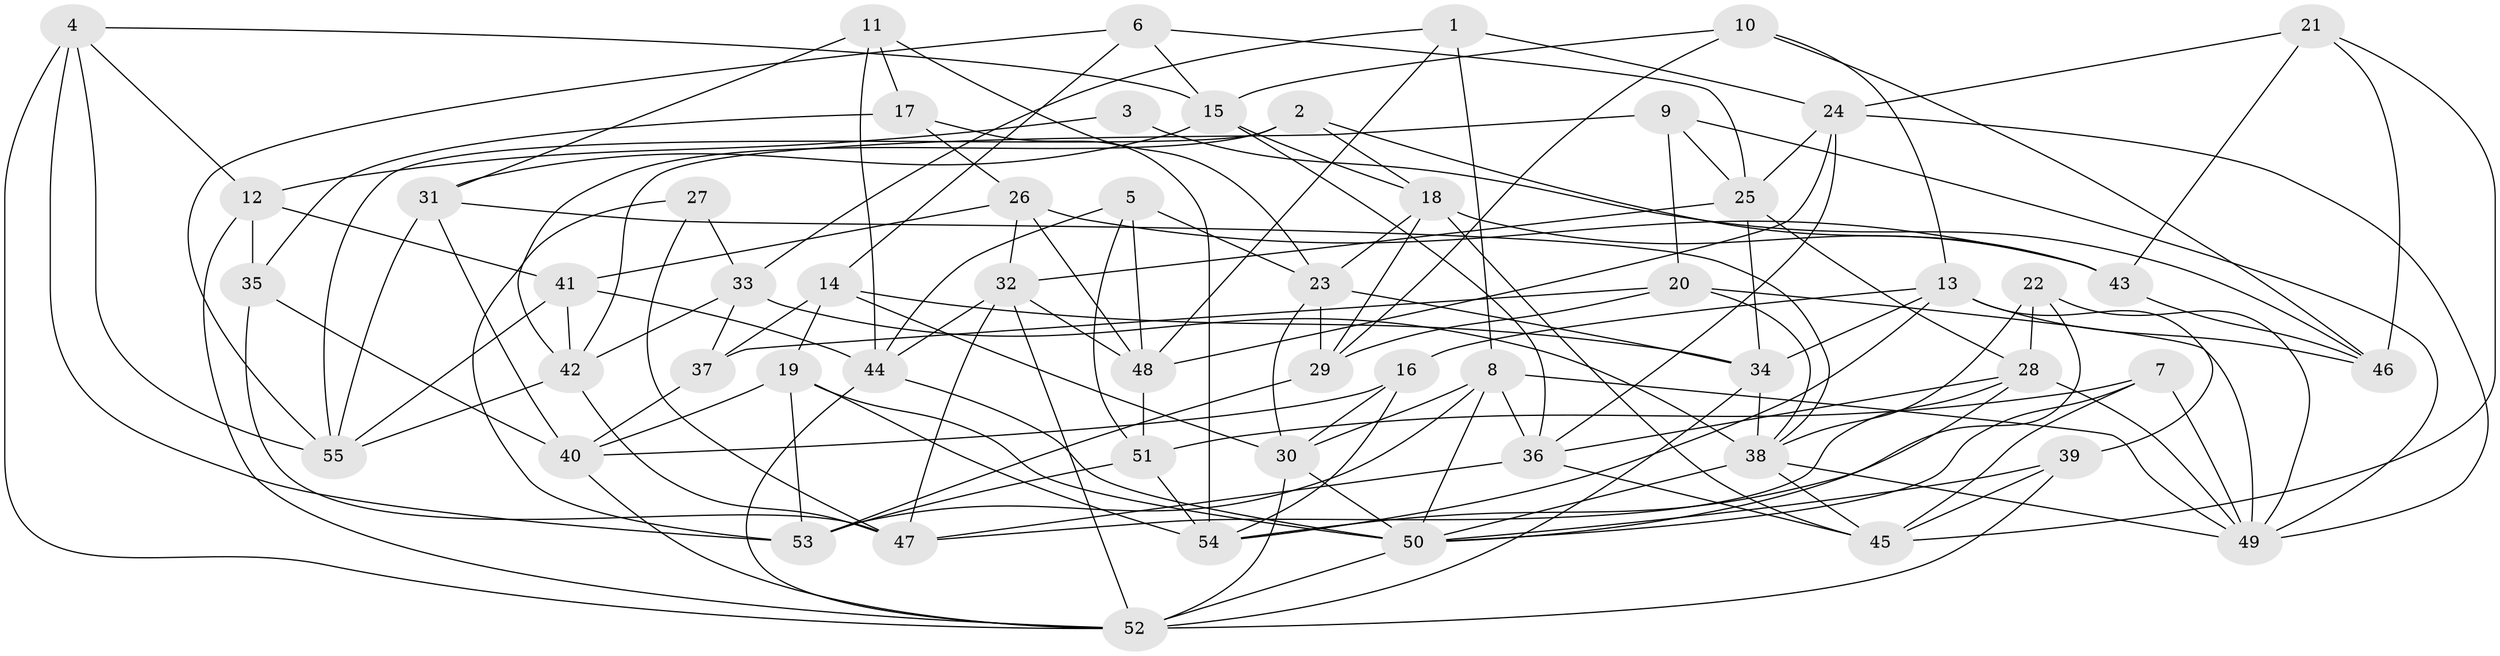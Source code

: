 // original degree distribution, {4: 1.0}
// Generated by graph-tools (version 1.1) at 2025/02/03/09/25 03:02:53]
// undirected, 55 vertices, 145 edges
graph export_dot {
graph [start="1"]
  node [color=gray90,style=filled];
  1;
  2;
  3;
  4;
  5;
  6;
  7;
  8;
  9;
  10;
  11;
  12;
  13;
  14;
  15;
  16;
  17;
  18;
  19;
  20;
  21;
  22;
  23;
  24;
  25;
  26;
  27;
  28;
  29;
  30;
  31;
  32;
  33;
  34;
  35;
  36;
  37;
  38;
  39;
  40;
  41;
  42;
  43;
  44;
  45;
  46;
  47;
  48;
  49;
  50;
  51;
  52;
  53;
  54;
  55;
  1 -- 8 [weight=1.0];
  1 -- 24 [weight=1.0];
  1 -- 33 [weight=1.0];
  1 -- 48 [weight=1.0];
  2 -- 18 [weight=1.0];
  2 -- 42 [weight=1.0];
  2 -- 43 [weight=1.0];
  2 -- 55 [weight=1.0];
  3 -- 12 [weight=2.0];
  3 -- 46 [weight=2.0];
  4 -- 12 [weight=1.0];
  4 -- 15 [weight=1.0];
  4 -- 52 [weight=1.0];
  4 -- 53 [weight=2.0];
  4 -- 55 [weight=1.0];
  5 -- 23 [weight=1.0];
  5 -- 44 [weight=1.0];
  5 -- 48 [weight=1.0];
  5 -- 51 [weight=1.0];
  6 -- 14 [weight=1.0];
  6 -- 15 [weight=1.0];
  6 -- 25 [weight=1.0];
  6 -- 55 [weight=1.0];
  7 -- 45 [weight=1.0];
  7 -- 49 [weight=1.0];
  7 -- 50 [weight=1.0];
  7 -- 51 [weight=1.0];
  8 -- 30 [weight=1.0];
  8 -- 36 [weight=1.0];
  8 -- 49 [weight=1.0];
  8 -- 50 [weight=1.0];
  8 -- 53 [weight=1.0];
  9 -- 20 [weight=1.0];
  9 -- 25 [weight=1.0];
  9 -- 42 [weight=1.0];
  9 -- 49 [weight=1.0];
  10 -- 13 [weight=1.0];
  10 -- 15 [weight=1.0];
  10 -- 29 [weight=1.0];
  10 -- 46 [weight=1.0];
  11 -- 17 [weight=2.0];
  11 -- 23 [weight=1.0];
  11 -- 31 [weight=2.0];
  11 -- 44 [weight=1.0];
  12 -- 35 [weight=1.0];
  12 -- 41 [weight=1.0];
  12 -- 52 [weight=1.0];
  13 -- 16 [weight=1.0];
  13 -- 34 [weight=1.0];
  13 -- 39 [weight=1.0];
  13 -- 46 [weight=1.0];
  13 -- 54 [weight=1.0];
  14 -- 19 [weight=2.0];
  14 -- 30 [weight=1.0];
  14 -- 34 [weight=1.0];
  14 -- 37 [weight=1.0];
  15 -- 18 [weight=1.0];
  15 -- 31 [weight=1.0];
  15 -- 36 [weight=1.0];
  16 -- 30 [weight=1.0];
  16 -- 40 [weight=1.0];
  16 -- 54 [weight=1.0];
  17 -- 26 [weight=1.0];
  17 -- 35 [weight=1.0];
  17 -- 54 [weight=2.0];
  18 -- 23 [weight=1.0];
  18 -- 29 [weight=1.0];
  18 -- 43 [weight=1.0];
  18 -- 45 [weight=1.0];
  19 -- 40 [weight=1.0];
  19 -- 50 [weight=1.0];
  19 -- 53 [weight=1.0];
  19 -- 54 [weight=1.0];
  20 -- 29 [weight=2.0];
  20 -- 37 [weight=1.0];
  20 -- 38 [weight=1.0];
  20 -- 49 [weight=1.0];
  21 -- 24 [weight=1.0];
  21 -- 43 [weight=1.0];
  21 -- 45 [weight=1.0];
  21 -- 46 [weight=1.0];
  22 -- 28 [weight=1.0];
  22 -- 38 [weight=1.0];
  22 -- 49 [weight=1.0];
  22 -- 54 [weight=1.0];
  23 -- 29 [weight=1.0];
  23 -- 30 [weight=1.0];
  23 -- 34 [weight=1.0];
  24 -- 25 [weight=1.0];
  24 -- 36 [weight=1.0];
  24 -- 48 [weight=1.0];
  24 -- 49 [weight=1.0];
  25 -- 28 [weight=1.0];
  25 -- 32 [weight=1.0];
  25 -- 34 [weight=1.0];
  26 -- 32 [weight=1.0];
  26 -- 41 [weight=1.0];
  26 -- 43 [weight=2.0];
  26 -- 48 [weight=1.0];
  27 -- 33 [weight=1.0];
  27 -- 47 [weight=1.0];
  27 -- 53 [weight=2.0];
  28 -- 36 [weight=1.0];
  28 -- 47 [weight=1.0];
  28 -- 49 [weight=1.0];
  28 -- 50 [weight=1.0];
  29 -- 53 [weight=1.0];
  30 -- 50 [weight=1.0];
  30 -- 52 [weight=1.0];
  31 -- 38 [weight=1.0];
  31 -- 40 [weight=1.0];
  31 -- 55 [weight=1.0];
  32 -- 44 [weight=1.0];
  32 -- 47 [weight=1.0];
  32 -- 48 [weight=1.0];
  32 -- 52 [weight=1.0];
  33 -- 37 [weight=1.0];
  33 -- 38 [weight=1.0];
  33 -- 42 [weight=2.0];
  34 -- 38 [weight=1.0];
  34 -- 52 [weight=1.0];
  35 -- 40 [weight=1.0];
  35 -- 47 [weight=1.0];
  36 -- 45 [weight=1.0];
  36 -- 47 [weight=1.0];
  37 -- 40 [weight=1.0];
  38 -- 45 [weight=1.0];
  38 -- 49 [weight=1.0];
  38 -- 50 [weight=1.0];
  39 -- 45 [weight=1.0];
  39 -- 50 [weight=1.0];
  39 -- 52 [weight=1.0];
  40 -- 52 [weight=1.0];
  41 -- 42 [weight=2.0];
  41 -- 44 [weight=1.0];
  41 -- 55 [weight=1.0];
  42 -- 47 [weight=1.0];
  42 -- 55 [weight=1.0];
  43 -- 46 [weight=1.0];
  44 -- 50 [weight=1.0];
  44 -- 52 [weight=1.0];
  48 -- 51 [weight=1.0];
  50 -- 52 [weight=2.0];
  51 -- 53 [weight=1.0];
  51 -- 54 [weight=2.0];
}
